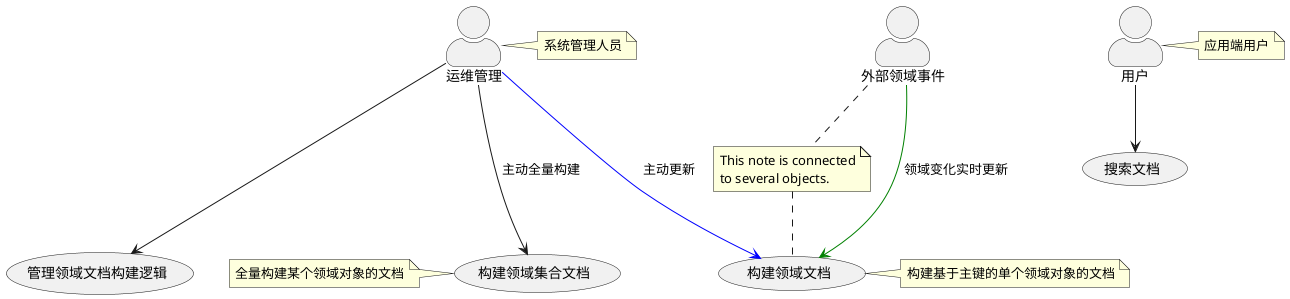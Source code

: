@startuml
'https://plantuml.com/use-case-diagram
skinparam actorStyle awesome
'skinparam handwritten true

:运维管理: as Admin
:外部领域事件: as DomainEvent
:用户: as User

(搜索文档) as (Search)
(构建领域文档) as (BuildIndex)
(构建领域集合文档) as (BuildDomainFullIndex)
(管理领域文档构建逻辑) as (MaintainDomainIndexSchema)

note left of (BuildDomainFullIndex) : 全量构建某个领域对象的文档
note right of (BuildIndex) : 构建基于主键的单个领域对象的文档

User --> (Search)

DomainEvent --> (BuildIndex) #line:green; :领域变化实时更新
Admin ---> (MaintainDomainIndexSchema)
Admin ---> (BuildIndex) #line:blue; :主动更新
Admin ---> (BuildDomainFullIndex) : 主动全量构建

note right of Admin : 系统管理人员
note right of User : 应用端用户

note "This note is connected\nto several objects." as N3
(DomainEvent) .. N3
N3 .. (BuildIndex)
@enduml